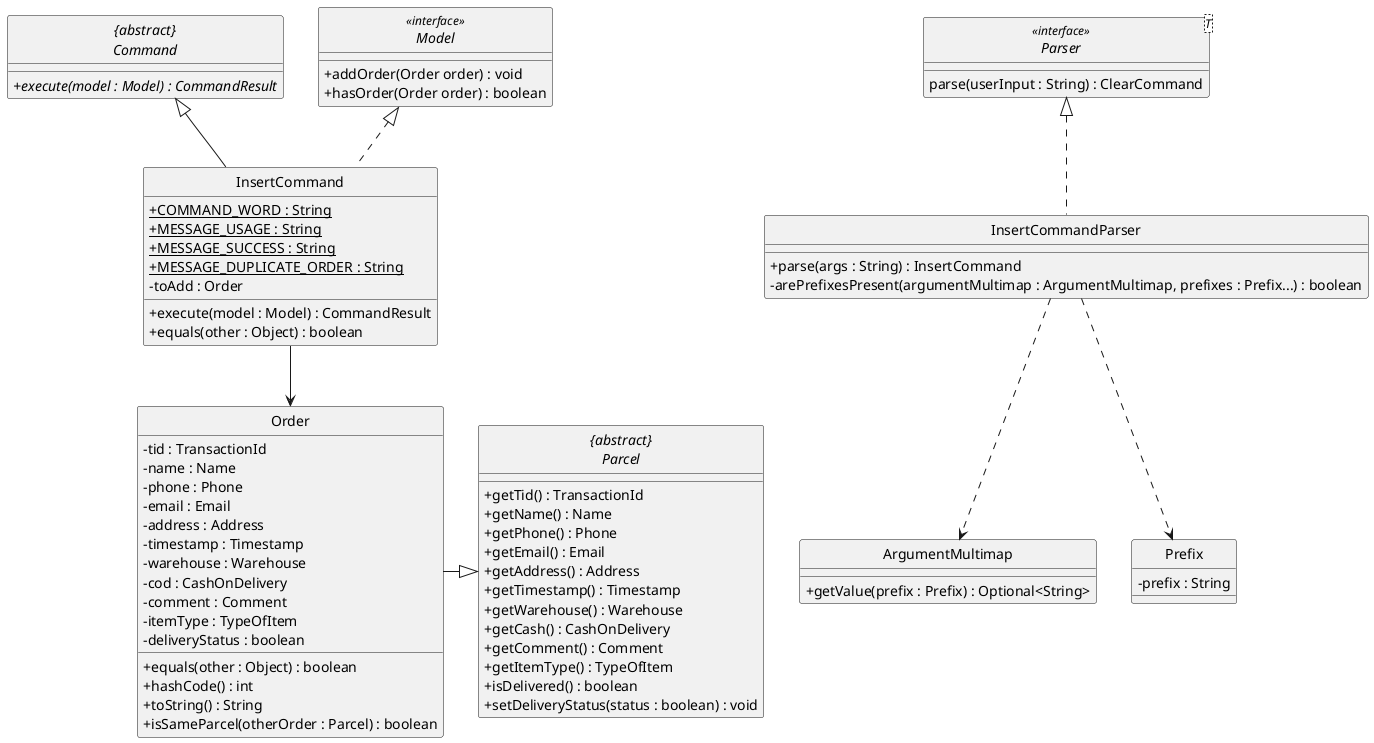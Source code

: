 @startuml
skinparam backgroundColor #ffffff
skinparam classAttributeIconSize 0
hide circle

class InsertCommandParser implements Parser {
    /' Methods '/
    + parse(args : String) : InsertCommand
    - arePrefixesPresent(argumentMultimap : ArgumentMultimap, prefixes : Prefix...) : boolean

}

interface Parser<T> <<interface>> {
    parse(userInput : String) : ClearCommand
}

abstract class "{abstract}\nCommand" {
    + {abstract} execute(model : Model) : CommandResult
}

interface Model <<interface>> {
    + addOrder(Order order) : void
    + hasOrder(Order order) : boolean
}

class ArgumentMultimap {
    + getValue(prefix : Prefix) : Optional<String>
}

class Prefix {
    - prefix : String
}

abstract class "{abstract}\nParcel" {
    + getTid() : TransactionId
    + getName() : Name
    + getPhone() : Phone
    + getEmail() : Email
    + getAddress() : Address
    + getTimestamp() : Timestamp
    + getWarehouse() : Warehouse
    + getCash() : CashOnDelivery
    + getComment() : Comment
    + getItemType() : TypeOfItem
    + isDelivered() : boolean
    + setDeliveryStatus(status : boolean) : void
}
class Order {
    /' Fields '/
    - tid : TransactionId
    - name : Name
    - phone : Phone
    - email : Email
    - address : Address
    - timestamp : Timestamp
    - warehouse : Warehouse
    - cod : CashOnDelivery
    - comment : Comment
    - itemType : TypeOfItem
    - deliveryStatus : boolean

    /' Methods '/
    + equals(other : Object) : boolean
    + hashCode() : int
    + toString() : String
    + isSameParcel(otherOrder : Parcel) : boolean
}

class InsertCommand implements Model {
    /' Fields '/
    + {static} COMMAND_WORD : String
    + {static} MESSAGE_USAGE : String
    + {static} MESSAGE_SUCCESS : String
    + {static} MESSAGE_DUPLICATE_ORDER : String
    - toAdd : Order

    /' Methods '/
    + execute(model : Model) : CommandResult
    + equals(other : Object) : boolean
}

InsertCommand --up|> "{abstract}\nCommand"
InsertCommandParser ..> ArgumentMultimap
InsertCommandParser ..> Prefix
InsertCommand --> Order
Order --right|> "{abstract}\nParcel"
@enduml
